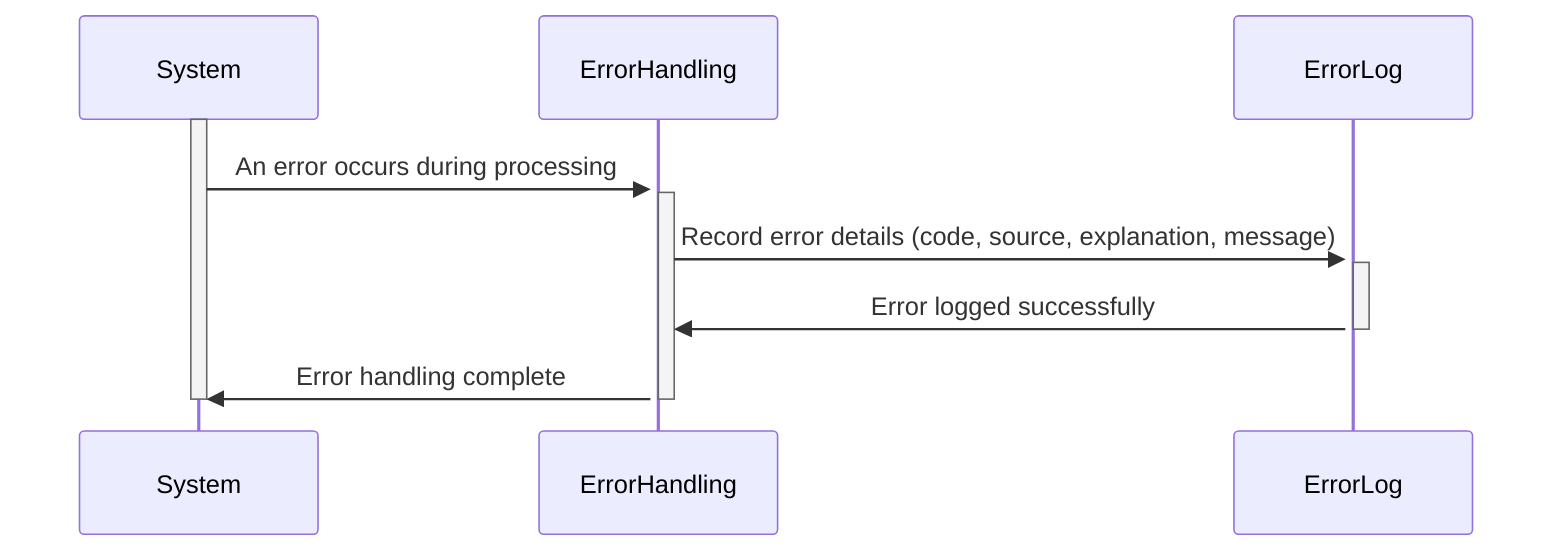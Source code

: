 sequenceDiagram
    participant System
    participant ErrorHandling
    participant ErrorLog

    activate System
    System->>+ErrorHandling: An error occurs during processing
    activate ErrorHandling
    ErrorHandling->>+ErrorLog: Record error details (code, source, explanation, message)
    activate ErrorLog
    ErrorLog->>ErrorHandling: Error logged successfully
    deactivate ErrorLog
    ErrorHandling->>System: Error handling complete
    deactivate ErrorHandling
    deactivate System